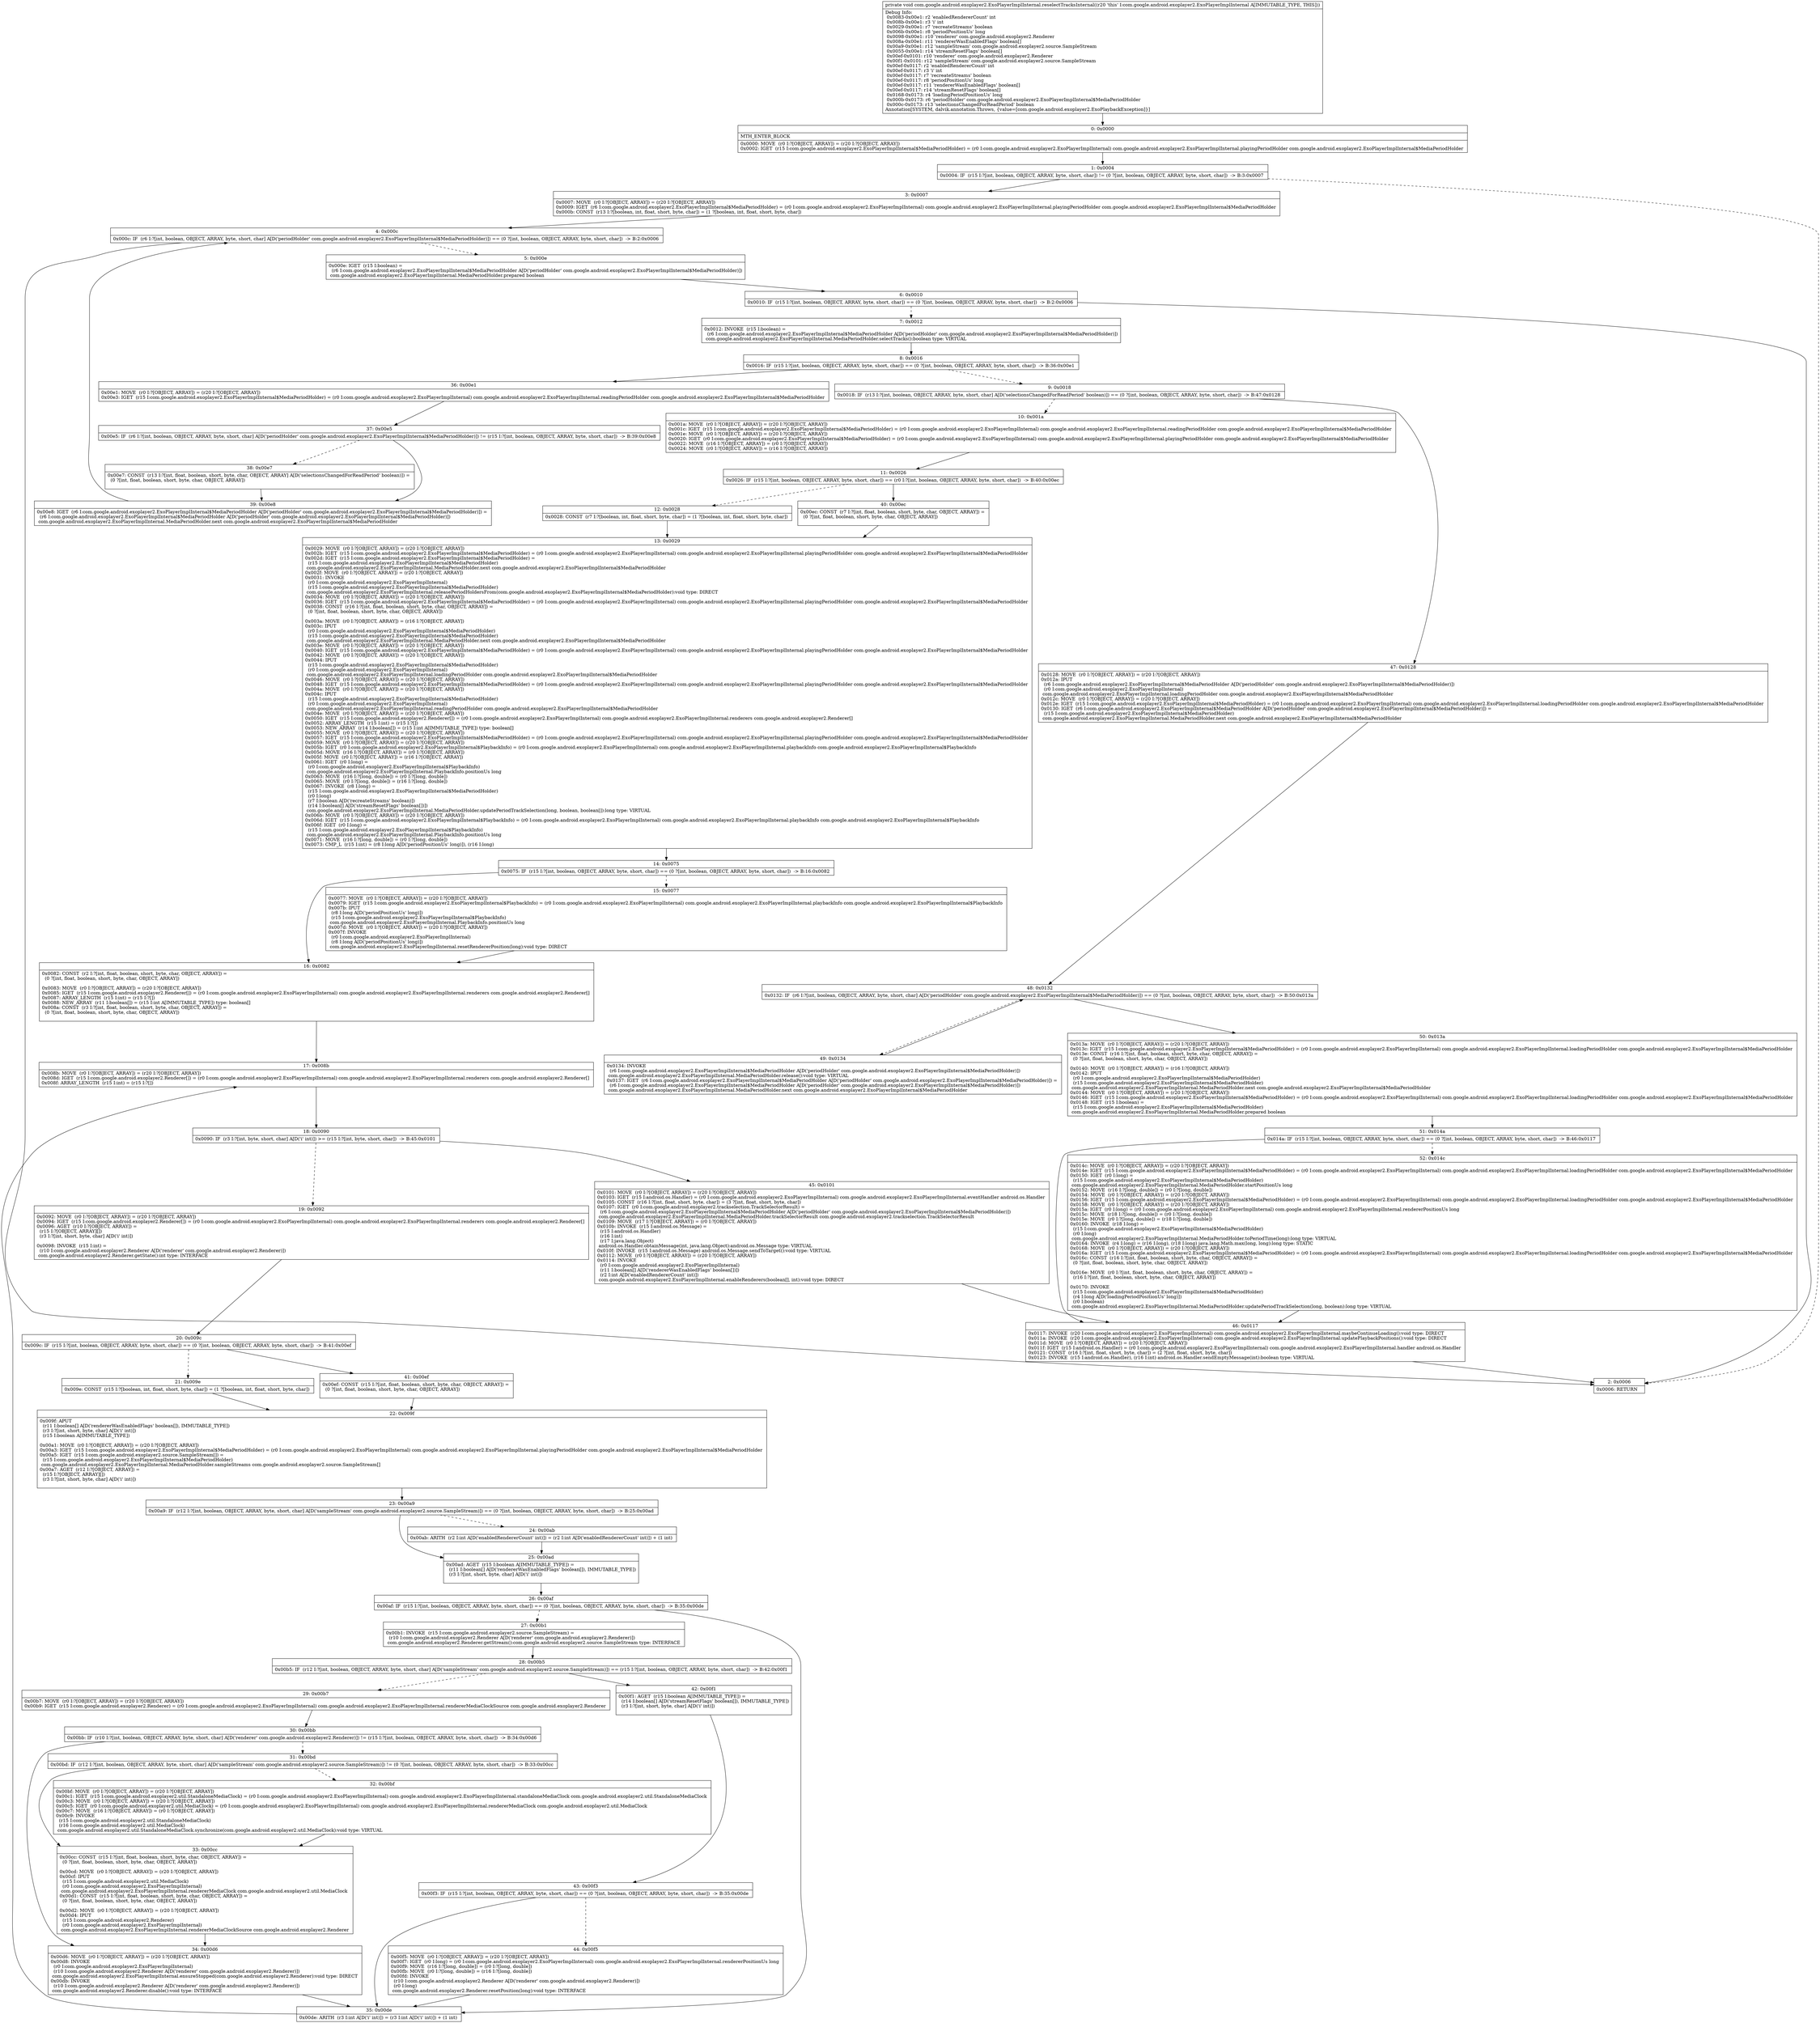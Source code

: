 digraph "CFG forcom.google.android.exoplayer2.ExoPlayerImplInternal.reselectTracksInternal()V" {
Node_0 [shape=record,label="{0\:\ 0x0000|MTH_ENTER_BLOCK\l|0x0000: MOVE  (r0 I:?[OBJECT, ARRAY]) = (r20 I:?[OBJECT, ARRAY]) \l0x0002: IGET  (r15 I:com.google.android.exoplayer2.ExoPlayerImplInternal$MediaPeriodHolder) = (r0 I:com.google.android.exoplayer2.ExoPlayerImplInternal) com.google.android.exoplayer2.ExoPlayerImplInternal.playingPeriodHolder com.google.android.exoplayer2.ExoPlayerImplInternal$MediaPeriodHolder \l}"];
Node_1 [shape=record,label="{1\:\ 0x0004|0x0004: IF  (r15 I:?[int, boolean, OBJECT, ARRAY, byte, short, char]) != (0 ?[int, boolean, OBJECT, ARRAY, byte, short, char])  \-\> B:3:0x0007 \l}"];
Node_2 [shape=record,label="{2\:\ 0x0006|0x0006: RETURN   \l}"];
Node_3 [shape=record,label="{3\:\ 0x0007|0x0007: MOVE  (r0 I:?[OBJECT, ARRAY]) = (r20 I:?[OBJECT, ARRAY]) \l0x0009: IGET  (r6 I:com.google.android.exoplayer2.ExoPlayerImplInternal$MediaPeriodHolder) = (r0 I:com.google.android.exoplayer2.ExoPlayerImplInternal) com.google.android.exoplayer2.ExoPlayerImplInternal.playingPeriodHolder com.google.android.exoplayer2.ExoPlayerImplInternal$MediaPeriodHolder \l0x000b: CONST  (r13 I:?[boolean, int, float, short, byte, char]) = (1 ?[boolean, int, float, short, byte, char]) \l}"];
Node_4 [shape=record,label="{4\:\ 0x000c|0x000c: IF  (r6 I:?[int, boolean, OBJECT, ARRAY, byte, short, char] A[D('periodHolder' com.google.android.exoplayer2.ExoPlayerImplInternal$MediaPeriodHolder)]) == (0 ?[int, boolean, OBJECT, ARRAY, byte, short, char])  \-\> B:2:0x0006 \l}"];
Node_5 [shape=record,label="{5\:\ 0x000e|0x000e: IGET  (r15 I:boolean) = \l  (r6 I:com.google.android.exoplayer2.ExoPlayerImplInternal$MediaPeriodHolder A[D('periodHolder' com.google.android.exoplayer2.ExoPlayerImplInternal$MediaPeriodHolder)])\l com.google.android.exoplayer2.ExoPlayerImplInternal.MediaPeriodHolder.prepared boolean \l}"];
Node_6 [shape=record,label="{6\:\ 0x0010|0x0010: IF  (r15 I:?[int, boolean, OBJECT, ARRAY, byte, short, char]) == (0 ?[int, boolean, OBJECT, ARRAY, byte, short, char])  \-\> B:2:0x0006 \l}"];
Node_7 [shape=record,label="{7\:\ 0x0012|0x0012: INVOKE  (r15 I:boolean) = \l  (r6 I:com.google.android.exoplayer2.ExoPlayerImplInternal$MediaPeriodHolder A[D('periodHolder' com.google.android.exoplayer2.ExoPlayerImplInternal$MediaPeriodHolder)])\l com.google.android.exoplayer2.ExoPlayerImplInternal.MediaPeriodHolder.selectTracks():boolean type: VIRTUAL \l}"];
Node_8 [shape=record,label="{8\:\ 0x0016|0x0016: IF  (r15 I:?[int, boolean, OBJECT, ARRAY, byte, short, char]) == (0 ?[int, boolean, OBJECT, ARRAY, byte, short, char])  \-\> B:36:0x00e1 \l}"];
Node_9 [shape=record,label="{9\:\ 0x0018|0x0018: IF  (r13 I:?[int, boolean, OBJECT, ARRAY, byte, short, char] A[D('selectionsChangedForReadPeriod' boolean)]) == (0 ?[int, boolean, OBJECT, ARRAY, byte, short, char])  \-\> B:47:0x0128 \l}"];
Node_10 [shape=record,label="{10\:\ 0x001a|0x001a: MOVE  (r0 I:?[OBJECT, ARRAY]) = (r20 I:?[OBJECT, ARRAY]) \l0x001c: IGET  (r15 I:com.google.android.exoplayer2.ExoPlayerImplInternal$MediaPeriodHolder) = (r0 I:com.google.android.exoplayer2.ExoPlayerImplInternal) com.google.android.exoplayer2.ExoPlayerImplInternal.readingPeriodHolder com.google.android.exoplayer2.ExoPlayerImplInternal$MediaPeriodHolder \l0x001e: MOVE  (r0 I:?[OBJECT, ARRAY]) = (r20 I:?[OBJECT, ARRAY]) \l0x0020: IGET  (r0 I:com.google.android.exoplayer2.ExoPlayerImplInternal$MediaPeriodHolder) = (r0 I:com.google.android.exoplayer2.ExoPlayerImplInternal) com.google.android.exoplayer2.ExoPlayerImplInternal.playingPeriodHolder com.google.android.exoplayer2.ExoPlayerImplInternal$MediaPeriodHolder \l0x0022: MOVE  (r16 I:?[OBJECT, ARRAY]) = (r0 I:?[OBJECT, ARRAY]) \l0x0024: MOVE  (r0 I:?[OBJECT, ARRAY]) = (r16 I:?[OBJECT, ARRAY]) \l}"];
Node_11 [shape=record,label="{11\:\ 0x0026|0x0026: IF  (r15 I:?[int, boolean, OBJECT, ARRAY, byte, short, char]) == (r0 I:?[int, boolean, OBJECT, ARRAY, byte, short, char])  \-\> B:40:0x00ec \l}"];
Node_12 [shape=record,label="{12\:\ 0x0028|0x0028: CONST  (r7 I:?[boolean, int, float, short, byte, char]) = (1 ?[boolean, int, float, short, byte, char]) \l}"];
Node_13 [shape=record,label="{13\:\ 0x0029|0x0029: MOVE  (r0 I:?[OBJECT, ARRAY]) = (r20 I:?[OBJECT, ARRAY]) \l0x002b: IGET  (r15 I:com.google.android.exoplayer2.ExoPlayerImplInternal$MediaPeriodHolder) = (r0 I:com.google.android.exoplayer2.ExoPlayerImplInternal) com.google.android.exoplayer2.ExoPlayerImplInternal.playingPeriodHolder com.google.android.exoplayer2.ExoPlayerImplInternal$MediaPeriodHolder \l0x002d: IGET  (r15 I:com.google.android.exoplayer2.ExoPlayerImplInternal$MediaPeriodHolder) = \l  (r15 I:com.google.android.exoplayer2.ExoPlayerImplInternal$MediaPeriodHolder)\l com.google.android.exoplayer2.ExoPlayerImplInternal.MediaPeriodHolder.next com.google.android.exoplayer2.ExoPlayerImplInternal$MediaPeriodHolder \l0x002f: MOVE  (r0 I:?[OBJECT, ARRAY]) = (r20 I:?[OBJECT, ARRAY]) \l0x0031: INVOKE  \l  (r0 I:com.google.android.exoplayer2.ExoPlayerImplInternal)\l  (r15 I:com.google.android.exoplayer2.ExoPlayerImplInternal$MediaPeriodHolder)\l com.google.android.exoplayer2.ExoPlayerImplInternal.releasePeriodHoldersFrom(com.google.android.exoplayer2.ExoPlayerImplInternal$MediaPeriodHolder):void type: DIRECT \l0x0034: MOVE  (r0 I:?[OBJECT, ARRAY]) = (r20 I:?[OBJECT, ARRAY]) \l0x0036: IGET  (r15 I:com.google.android.exoplayer2.ExoPlayerImplInternal$MediaPeriodHolder) = (r0 I:com.google.android.exoplayer2.ExoPlayerImplInternal) com.google.android.exoplayer2.ExoPlayerImplInternal.playingPeriodHolder com.google.android.exoplayer2.ExoPlayerImplInternal$MediaPeriodHolder \l0x0038: CONST  (r16 I:?[int, float, boolean, short, byte, char, OBJECT, ARRAY]) = \l  (0 ?[int, float, boolean, short, byte, char, OBJECT, ARRAY])\l \l0x003a: MOVE  (r0 I:?[OBJECT, ARRAY]) = (r16 I:?[OBJECT, ARRAY]) \l0x003c: IPUT  \l  (r0 I:com.google.android.exoplayer2.ExoPlayerImplInternal$MediaPeriodHolder)\l  (r15 I:com.google.android.exoplayer2.ExoPlayerImplInternal$MediaPeriodHolder)\l com.google.android.exoplayer2.ExoPlayerImplInternal.MediaPeriodHolder.next com.google.android.exoplayer2.ExoPlayerImplInternal$MediaPeriodHolder \l0x003e: MOVE  (r0 I:?[OBJECT, ARRAY]) = (r20 I:?[OBJECT, ARRAY]) \l0x0040: IGET  (r15 I:com.google.android.exoplayer2.ExoPlayerImplInternal$MediaPeriodHolder) = (r0 I:com.google.android.exoplayer2.ExoPlayerImplInternal) com.google.android.exoplayer2.ExoPlayerImplInternal.playingPeriodHolder com.google.android.exoplayer2.ExoPlayerImplInternal$MediaPeriodHolder \l0x0042: MOVE  (r0 I:?[OBJECT, ARRAY]) = (r20 I:?[OBJECT, ARRAY]) \l0x0044: IPUT  \l  (r15 I:com.google.android.exoplayer2.ExoPlayerImplInternal$MediaPeriodHolder)\l  (r0 I:com.google.android.exoplayer2.ExoPlayerImplInternal)\l com.google.android.exoplayer2.ExoPlayerImplInternal.loadingPeriodHolder com.google.android.exoplayer2.ExoPlayerImplInternal$MediaPeriodHolder \l0x0046: MOVE  (r0 I:?[OBJECT, ARRAY]) = (r20 I:?[OBJECT, ARRAY]) \l0x0048: IGET  (r15 I:com.google.android.exoplayer2.ExoPlayerImplInternal$MediaPeriodHolder) = (r0 I:com.google.android.exoplayer2.ExoPlayerImplInternal) com.google.android.exoplayer2.ExoPlayerImplInternal.playingPeriodHolder com.google.android.exoplayer2.ExoPlayerImplInternal$MediaPeriodHolder \l0x004a: MOVE  (r0 I:?[OBJECT, ARRAY]) = (r20 I:?[OBJECT, ARRAY]) \l0x004c: IPUT  \l  (r15 I:com.google.android.exoplayer2.ExoPlayerImplInternal$MediaPeriodHolder)\l  (r0 I:com.google.android.exoplayer2.ExoPlayerImplInternal)\l com.google.android.exoplayer2.ExoPlayerImplInternal.readingPeriodHolder com.google.android.exoplayer2.ExoPlayerImplInternal$MediaPeriodHolder \l0x004e: MOVE  (r0 I:?[OBJECT, ARRAY]) = (r20 I:?[OBJECT, ARRAY]) \l0x0050: IGET  (r15 I:com.google.android.exoplayer2.Renderer[]) = (r0 I:com.google.android.exoplayer2.ExoPlayerImplInternal) com.google.android.exoplayer2.ExoPlayerImplInternal.renderers com.google.android.exoplayer2.Renderer[] \l0x0052: ARRAY_LENGTH  (r15 I:int) = (r15 I:?[]) \l0x0053: NEW_ARRAY  (r14 I:boolean[]) = (r15 I:int A[IMMUTABLE_TYPE]) type: boolean[] \l0x0055: MOVE  (r0 I:?[OBJECT, ARRAY]) = (r20 I:?[OBJECT, ARRAY]) \l0x0057: IGET  (r15 I:com.google.android.exoplayer2.ExoPlayerImplInternal$MediaPeriodHolder) = (r0 I:com.google.android.exoplayer2.ExoPlayerImplInternal) com.google.android.exoplayer2.ExoPlayerImplInternal.playingPeriodHolder com.google.android.exoplayer2.ExoPlayerImplInternal$MediaPeriodHolder \l0x0059: MOVE  (r0 I:?[OBJECT, ARRAY]) = (r20 I:?[OBJECT, ARRAY]) \l0x005b: IGET  (r0 I:com.google.android.exoplayer2.ExoPlayerImplInternal$PlaybackInfo) = (r0 I:com.google.android.exoplayer2.ExoPlayerImplInternal) com.google.android.exoplayer2.ExoPlayerImplInternal.playbackInfo com.google.android.exoplayer2.ExoPlayerImplInternal$PlaybackInfo \l0x005d: MOVE  (r16 I:?[OBJECT, ARRAY]) = (r0 I:?[OBJECT, ARRAY]) \l0x005f: MOVE  (r0 I:?[OBJECT, ARRAY]) = (r16 I:?[OBJECT, ARRAY]) \l0x0061: IGET  (r0 I:long) = \l  (r0 I:com.google.android.exoplayer2.ExoPlayerImplInternal$PlaybackInfo)\l com.google.android.exoplayer2.ExoPlayerImplInternal.PlaybackInfo.positionUs long \l0x0063: MOVE  (r16 I:?[long, double]) = (r0 I:?[long, double]) \l0x0065: MOVE  (r0 I:?[long, double]) = (r16 I:?[long, double]) \l0x0067: INVOKE  (r8 I:long) = \l  (r15 I:com.google.android.exoplayer2.ExoPlayerImplInternal$MediaPeriodHolder)\l  (r0 I:long)\l  (r7 I:boolean A[D('recreateStreams' boolean)])\l  (r14 I:boolean[] A[D('streamResetFlags' boolean[])])\l com.google.android.exoplayer2.ExoPlayerImplInternal.MediaPeriodHolder.updatePeriodTrackSelection(long, boolean, boolean[]):long type: VIRTUAL \l0x006b: MOVE  (r0 I:?[OBJECT, ARRAY]) = (r20 I:?[OBJECT, ARRAY]) \l0x006d: IGET  (r15 I:com.google.android.exoplayer2.ExoPlayerImplInternal$PlaybackInfo) = (r0 I:com.google.android.exoplayer2.ExoPlayerImplInternal) com.google.android.exoplayer2.ExoPlayerImplInternal.playbackInfo com.google.android.exoplayer2.ExoPlayerImplInternal$PlaybackInfo \l0x006f: IGET  (r0 I:long) = \l  (r15 I:com.google.android.exoplayer2.ExoPlayerImplInternal$PlaybackInfo)\l com.google.android.exoplayer2.ExoPlayerImplInternal.PlaybackInfo.positionUs long \l0x0071: MOVE  (r16 I:?[long, double]) = (r0 I:?[long, double]) \l0x0073: CMP_L  (r15 I:int) = (r8 I:long A[D('periodPositionUs' long)]), (r16 I:long) \l}"];
Node_14 [shape=record,label="{14\:\ 0x0075|0x0075: IF  (r15 I:?[int, boolean, OBJECT, ARRAY, byte, short, char]) == (0 ?[int, boolean, OBJECT, ARRAY, byte, short, char])  \-\> B:16:0x0082 \l}"];
Node_15 [shape=record,label="{15\:\ 0x0077|0x0077: MOVE  (r0 I:?[OBJECT, ARRAY]) = (r20 I:?[OBJECT, ARRAY]) \l0x0079: IGET  (r15 I:com.google.android.exoplayer2.ExoPlayerImplInternal$PlaybackInfo) = (r0 I:com.google.android.exoplayer2.ExoPlayerImplInternal) com.google.android.exoplayer2.ExoPlayerImplInternal.playbackInfo com.google.android.exoplayer2.ExoPlayerImplInternal$PlaybackInfo \l0x007b: IPUT  \l  (r8 I:long A[D('periodPositionUs' long)])\l  (r15 I:com.google.android.exoplayer2.ExoPlayerImplInternal$PlaybackInfo)\l com.google.android.exoplayer2.ExoPlayerImplInternal.PlaybackInfo.positionUs long \l0x007d: MOVE  (r0 I:?[OBJECT, ARRAY]) = (r20 I:?[OBJECT, ARRAY]) \l0x007f: INVOKE  \l  (r0 I:com.google.android.exoplayer2.ExoPlayerImplInternal)\l  (r8 I:long A[D('periodPositionUs' long)])\l com.google.android.exoplayer2.ExoPlayerImplInternal.resetRendererPosition(long):void type: DIRECT \l}"];
Node_16 [shape=record,label="{16\:\ 0x0082|0x0082: CONST  (r2 I:?[int, float, boolean, short, byte, char, OBJECT, ARRAY]) = \l  (0 ?[int, float, boolean, short, byte, char, OBJECT, ARRAY])\l \l0x0083: MOVE  (r0 I:?[OBJECT, ARRAY]) = (r20 I:?[OBJECT, ARRAY]) \l0x0085: IGET  (r15 I:com.google.android.exoplayer2.Renderer[]) = (r0 I:com.google.android.exoplayer2.ExoPlayerImplInternal) com.google.android.exoplayer2.ExoPlayerImplInternal.renderers com.google.android.exoplayer2.Renderer[] \l0x0087: ARRAY_LENGTH  (r15 I:int) = (r15 I:?[]) \l0x0088: NEW_ARRAY  (r11 I:boolean[]) = (r15 I:int A[IMMUTABLE_TYPE]) type: boolean[] \l0x008a: CONST  (r3 I:?[int, float, boolean, short, byte, char, OBJECT, ARRAY]) = \l  (0 ?[int, float, boolean, short, byte, char, OBJECT, ARRAY])\l \l}"];
Node_17 [shape=record,label="{17\:\ 0x008b|0x008b: MOVE  (r0 I:?[OBJECT, ARRAY]) = (r20 I:?[OBJECT, ARRAY]) \l0x008d: IGET  (r15 I:com.google.android.exoplayer2.Renderer[]) = (r0 I:com.google.android.exoplayer2.ExoPlayerImplInternal) com.google.android.exoplayer2.ExoPlayerImplInternal.renderers com.google.android.exoplayer2.Renderer[] \l0x008f: ARRAY_LENGTH  (r15 I:int) = (r15 I:?[]) \l}"];
Node_18 [shape=record,label="{18\:\ 0x0090|0x0090: IF  (r3 I:?[int, byte, short, char] A[D('i' int)]) \>= (r15 I:?[int, byte, short, char])  \-\> B:45:0x0101 \l}"];
Node_19 [shape=record,label="{19\:\ 0x0092|0x0092: MOVE  (r0 I:?[OBJECT, ARRAY]) = (r20 I:?[OBJECT, ARRAY]) \l0x0094: IGET  (r15 I:com.google.android.exoplayer2.Renderer[]) = (r0 I:com.google.android.exoplayer2.ExoPlayerImplInternal) com.google.android.exoplayer2.ExoPlayerImplInternal.renderers com.google.android.exoplayer2.Renderer[] \l0x0096: AGET  (r10 I:?[OBJECT, ARRAY]) = \l  (r15 I:?[OBJECT, ARRAY][])\l  (r3 I:?[int, short, byte, char] A[D('i' int)])\l \l0x0098: INVOKE  (r15 I:int) = \l  (r10 I:com.google.android.exoplayer2.Renderer A[D('renderer' com.google.android.exoplayer2.Renderer)])\l com.google.android.exoplayer2.Renderer.getState():int type: INTERFACE \l}"];
Node_20 [shape=record,label="{20\:\ 0x009c|0x009c: IF  (r15 I:?[int, boolean, OBJECT, ARRAY, byte, short, char]) == (0 ?[int, boolean, OBJECT, ARRAY, byte, short, char])  \-\> B:41:0x00ef \l}"];
Node_21 [shape=record,label="{21\:\ 0x009e|0x009e: CONST  (r15 I:?[boolean, int, float, short, byte, char]) = (1 ?[boolean, int, float, short, byte, char]) \l}"];
Node_22 [shape=record,label="{22\:\ 0x009f|0x009f: APUT  \l  (r11 I:boolean[] A[D('rendererWasEnabledFlags' boolean[]), IMMUTABLE_TYPE])\l  (r3 I:?[int, short, byte, char] A[D('i' int)])\l  (r15 I:boolean A[IMMUTABLE_TYPE])\l \l0x00a1: MOVE  (r0 I:?[OBJECT, ARRAY]) = (r20 I:?[OBJECT, ARRAY]) \l0x00a3: IGET  (r15 I:com.google.android.exoplayer2.ExoPlayerImplInternal$MediaPeriodHolder) = (r0 I:com.google.android.exoplayer2.ExoPlayerImplInternal) com.google.android.exoplayer2.ExoPlayerImplInternal.playingPeriodHolder com.google.android.exoplayer2.ExoPlayerImplInternal$MediaPeriodHolder \l0x00a5: IGET  (r15 I:com.google.android.exoplayer2.source.SampleStream[]) = \l  (r15 I:com.google.android.exoplayer2.ExoPlayerImplInternal$MediaPeriodHolder)\l com.google.android.exoplayer2.ExoPlayerImplInternal.MediaPeriodHolder.sampleStreams com.google.android.exoplayer2.source.SampleStream[] \l0x00a7: AGET  (r12 I:?[OBJECT, ARRAY]) = \l  (r15 I:?[OBJECT, ARRAY][])\l  (r3 I:?[int, short, byte, char] A[D('i' int)])\l \l}"];
Node_23 [shape=record,label="{23\:\ 0x00a9|0x00a9: IF  (r12 I:?[int, boolean, OBJECT, ARRAY, byte, short, char] A[D('sampleStream' com.google.android.exoplayer2.source.SampleStream)]) == (0 ?[int, boolean, OBJECT, ARRAY, byte, short, char])  \-\> B:25:0x00ad \l}"];
Node_24 [shape=record,label="{24\:\ 0x00ab|0x00ab: ARITH  (r2 I:int A[D('enabledRendererCount' int)]) = (r2 I:int A[D('enabledRendererCount' int)]) + (1 int) \l}"];
Node_25 [shape=record,label="{25\:\ 0x00ad|0x00ad: AGET  (r15 I:boolean A[IMMUTABLE_TYPE]) = \l  (r11 I:boolean[] A[D('rendererWasEnabledFlags' boolean[]), IMMUTABLE_TYPE])\l  (r3 I:?[int, short, byte, char] A[D('i' int)])\l \l}"];
Node_26 [shape=record,label="{26\:\ 0x00af|0x00af: IF  (r15 I:?[int, boolean, OBJECT, ARRAY, byte, short, char]) == (0 ?[int, boolean, OBJECT, ARRAY, byte, short, char])  \-\> B:35:0x00de \l}"];
Node_27 [shape=record,label="{27\:\ 0x00b1|0x00b1: INVOKE  (r15 I:com.google.android.exoplayer2.source.SampleStream) = \l  (r10 I:com.google.android.exoplayer2.Renderer A[D('renderer' com.google.android.exoplayer2.Renderer)])\l com.google.android.exoplayer2.Renderer.getStream():com.google.android.exoplayer2.source.SampleStream type: INTERFACE \l}"];
Node_28 [shape=record,label="{28\:\ 0x00b5|0x00b5: IF  (r12 I:?[int, boolean, OBJECT, ARRAY, byte, short, char] A[D('sampleStream' com.google.android.exoplayer2.source.SampleStream)]) == (r15 I:?[int, boolean, OBJECT, ARRAY, byte, short, char])  \-\> B:42:0x00f1 \l}"];
Node_29 [shape=record,label="{29\:\ 0x00b7|0x00b7: MOVE  (r0 I:?[OBJECT, ARRAY]) = (r20 I:?[OBJECT, ARRAY]) \l0x00b9: IGET  (r15 I:com.google.android.exoplayer2.Renderer) = (r0 I:com.google.android.exoplayer2.ExoPlayerImplInternal) com.google.android.exoplayer2.ExoPlayerImplInternal.rendererMediaClockSource com.google.android.exoplayer2.Renderer \l}"];
Node_30 [shape=record,label="{30\:\ 0x00bb|0x00bb: IF  (r10 I:?[int, boolean, OBJECT, ARRAY, byte, short, char] A[D('renderer' com.google.android.exoplayer2.Renderer)]) != (r15 I:?[int, boolean, OBJECT, ARRAY, byte, short, char])  \-\> B:34:0x00d6 \l}"];
Node_31 [shape=record,label="{31\:\ 0x00bd|0x00bd: IF  (r12 I:?[int, boolean, OBJECT, ARRAY, byte, short, char] A[D('sampleStream' com.google.android.exoplayer2.source.SampleStream)]) != (0 ?[int, boolean, OBJECT, ARRAY, byte, short, char])  \-\> B:33:0x00cc \l}"];
Node_32 [shape=record,label="{32\:\ 0x00bf|0x00bf: MOVE  (r0 I:?[OBJECT, ARRAY]) = (r20 I:?[OBJECT, ARRAY]) \l0x00c1: IGET  (r15 I:com.google.android.exoplayer2.util.StandaloneMediaClock) = (r0 I:com.google.android.exoplayer2.ExoPlayerImplInternal) com.google.android.exoplayer2.ExoPlayerImplInternal.standaloneMediaClock com.google.android.exoplayer2.util.StandaloneMediaClock \l0x00c3: MOVE  (r0 I:?[OBJECT, ARRAY]) = (r20 I:?[OBJECT, ARRAY]) \l0x00c5: IGET  (r0 I:com.google.android.exoplayer2.util.MediaClock) = (r0 I:com.google.android.exoplayer2.ExoPlayerImplInternal) com.google.android.exoplayer2.ExoPlayerImplInternal.rendererMediaClock com.google.android.exoplayer2.util.MediaClock \l0x00c7: MOVE  (r16 I:?[OBJECT, ARRAY]) = (r0 I:?[OBJECT, ARRAY]) \l0x00c9: INVOKE  \l  (r15 I:com.google.android.exoplayer2.util.StandaloneMediaClock)\l  (r16 I:com.google.android.exoplayer2.util.MediaClock)\l com.google.android.exoplayer2.util.StandaloneMediaClock.synchronize(com.google.android.exoplayer2.util.MediaClock):void type: VIRTUAL \l}"];
Node_33 [shape=record,label="{33\:\ 0x00cc|0x00cc: CONST  (r15 I:?[int, float, boolean, short, byte, char, OBJECT, ARRAY]) = \l  (0 ?[int, float, boolean, short, byte, char, OBJECT, ARRAY])\l \l0x00cd: MOVE  (r0 I:?[OBJECT, ARRAY]) = (r20 I:?[OBJECT, ARRAY]) \l0x00cf: IPUT  \l  (r15 I:com.google.android.exoplayer2.util.MediaClock)\l  (r0 I:com.google.android.exoplayer2.ExoPlayerImplInternal)\l com.google.android.exoplayer2.ExoPlayerImplInternal.rendererMediaClock com.google.android.exoplayer2.util.MediaClock \l0x00d1: CONST  (r15 I:?[int, float, boolean, short, byte, char, OBJECT, ARRAY]) = \l  (0 ?[int, float, boolean, short, byte, char, OBJECT, ARRAY])\l \l0x00d2: MOVE  (r0 I:?[OBJECT, ARRAY]) = (r20 I:?[OBJECT, ARRAY]) \l0x00d4: IPUT  \l  (r15 I:com.google.android.exoplayer2.Renderer)\l  (r0 I:com.google.android.exoplayer2.ExoPlayerImplInternal)\l com.google.android.exoplayer2.ExoPlayerImplInternal.rendererMediaClockSource com.google.android.exoplayer2.Renderer \l}"];
Node_34 [shape=record,label="{34\:\ 0x00d6|0x00d6: MOVE  (r0 I:?[OBJECT, ARRAY]) = (r20 I:?[OBJECT, ARRAY]) \l0x00d8: INVOKE  \l  (r0 I:com.google.android.exoplayer2.ExoPlayerImplInternal)\l  (r10 I:com.google.android.exoplayer2.Renderer A[D('renderer' com.google.android.exoplayer2.Renderer)])\l com.google.android.exoplayer2.ExoPlayerImplInternal.ensureStopped(com.google.android.exoplayer2.Renderer):void type: DIRECT \l0x00db: INVOKE  \l  (r10 I:com.google.android.exoplayer2.Renderer A[D('renderer' com.google.android.exoplayer2.Renderer)])\l com.google.android.exoplayer2.Renderer.disable():void type: INTERFACE \l}"];
Node_35 [shape=record,label="{35\:\ 0x00de|0x00de: ARITH  (r3 I:int A[D('i' int)]) = (r3 I:int A[D('i' int)]) + (1 int) \l}"];
Node_36 [shape=record,label="{36\:\ 0x00e1|0x00e1: MOVE  (r0 I:?[OBJECT, ARRAY]) = (r20 I:?[OBJECT, ARRAY]) \l0x00e3: IGET  (r15 I:com.google.android.exoplayer2.ExoPlayerImplInternal$MediaPeriodHolder) = (r0 I:com.google.android.exoplayer2.ExoPlayerImplInternal) com.google.android.exoplayer2.ExoPlayerImplInternal.readingPeriodHolder com.google.android.exoplayer2.ExoPlayerImplInternal$MediaPeriodHolder \l}"];
Node_37 [shape=record,label="{37\:\ 0x00e5|0x00e5: IF  (r6 I:?[int, boolean, OBJECT, ARRAY, byte, short, char] A[D('periodHolder' com.google.android.exoplayer2.ExoPlayerImplInternal$MediaPeriodHolder)]) != (r15 I:?[int, boolean, OBJECT, ARRAY, byte, short, char])  \-\> B:39:0x00e8 \l}"];
Node_38 [shape=record,label="{38\:\ 0x00e7|0x00e7: CONST  (r13 I:?[int, float, boolean, short, byte, char, OBJECT, ARRAY] A[D('selectionsChangedForReadPeriod' boolean)]) = \l  (0 ?[int, float, boolean, short, byte, char, OBJECT, ARRAY])\l \l}"];
Node_39 [shape=record,label="{39\:\ 0x00e8|0x00e8: IGET  (r6 I:com.google.android.exoplayer2.ExoPlayerImplInternal$MediaPeriodHolder A[D('periodHolder' com.google.android.exoplayer2.ExoPlayerImplInternal$MediaPeriodHolder)]) = \l  (r6 I:com.google.android.exoplayer2.ExoPlayerImplInternal$MediaPeriodHolder A[D('periodHolder' com.google.android.exoplayer2.ExoPlayerImplInternal$MediaPeriodHolder)])\l com.google.android.exoplayer2.ExoPlayerImplInternal.MediaPeriodHolder.next com.google.android.exoplayer2.ExoPlayerImplInternal$MediaPeriodHolder \l}"];
Node_40 [shape=record,label="{40\:\ 0x00ec|0x00ec: CONST  (r7 I:?[int, float, boolean, short, byte, char, OBJECT, ARRAY]) = \l  (0 ?[int, float, boolean, short, byte, char, OBJECT, ARRAY])\l \l}"];
Node_41 [shape=record,label="{41\:\ 0x00ef|0x00ef: CONST  (r15 I:?[int, float, boolean, short, byte, char, OBJECT, ARRAY]) = \l  (0 ?[int, float, boolean, short, byte, char, OBJECT, ARRAY])\l \l}"];
Node_42 [shape=record,label="{42\:\ 0x00f1|0x00f1: AGET  (r15 I:boolean A[IMMUTABLE_TYPE]) = \l  (r14 I:boolean[] A[D('streamResetFlags' boolean[]), IMMUTABLE_TYPE])\l  (r3 I:?[int, short, byte, char] A[D('i' int)])\l \l}"];
Node_43 [shape=record,label="{43\:\ 0x00f3|0x00f3: IF  (r15 I:?[int, boolean, OBJECT, ARRAY, byte, short, char]) == (0 ?[int, boolean, OBJECT, ARRAY, byte, short, char])  \-\> B:35:0x00de \l}"];
Node_44 [shape=record,label="{44\:\ 0x00f5|0x00f5: MOVE  (r0 I:?[OBJECT, ARRAY]) = (r20 I:?[OBJECT, ARRAY]) \l0x00f7: IGET  (r0 I:long) = (r0 I:com.google.android.exoplayer2.ExoPlayerImplInternal) com.google.android.exoplayer2.ExoPlayerImplInternal.rendererPositionUs long \l0x00f9: MOVE  (r16 I:?[long, double]) = (r0 I:?[long, double]) \l0x00fb: MOVE  (r0 I:?[long, double]) = (r16 I:?[long, double]) \l0x00fd: INVOKE  \l  (r10 I:com.google.android.exoplayer2.Renderer A[D('renderer' com.google.android.exoplayer2.Renderer)])\l  (r0 I:long)\l com.google.android.exoplayer2.Renderer.resetPosition(long):void type: INTERFACE \l}"];
Node_45 [shape=record,label="{45\:\ 0x0101|0x0101: MOVE  (r0 I:?[OBJECT, ARRAY]) = (r20 I:?[OBJECT, ARRAY]) \l0x0103: IGET  (r15 I:android.os.Handler) = (r0 I:com.google.android.exoplayer2.ExoPlayerImplInternal) com.google.android.exoplayer2.ExoPlayerImplInternal.eventHandler android.os.Handler \l0x0105: CONST  (r16 I:?[int, float, short, byte, char]) = (3 ?[int, float, short, byte, char]) \l0x0107: IGET  (r0 I:com.google.android.exoplayer2.trackselection.TrackSelectorResult) = \l  (r6 I:com.google.android.exoplayer2.ExoPlayerImplInternal$MediaPeriodHolder A[D('periodHolder' com.google.android.exoplayer2.ExoPlayerImplInternal$MediaPeriodHolder)])\l com.google.android.exoplayer2.ExoPlayerImplInternal.MediaPeriodHolder.trackSelectorResult com.google.android.exoplayer2.trackselection.TrackSelectorResult \l0x0109: MOVE  (r17 I:?[OBJECT, ARRAY]) = (r0 I:?[OBJECT, ARRAY]) \l0x010b: INVOKE  (r15 I:android.os.Message) = \l  (r15 I:android.os.Handler)\l  (r16 I:int)\l  (r17 I:java.lang.Object)\l android.os.Handler.obtainMessage(int, java.lang.Object):android.os.Message type: VIRTUAL \l0x010f: INVOKE  (r15 I:android.os.Message) android.os.Message.sendToTarget():void type: VIRTUAL \l0x0112: MOVE  (r0 I:?[OBJECT, ARRAY]) = (r20 I:?[OBJECT, ARRAY]) \l0x0114: INVOKE  \l  (r0 I:com.google.android.exoplayer2.ExoPlayerImplInternal)\l  (r11 I:boolean[] A[D('rendererWasEnabledFlags' boolean[])])\l  (r2 I:int A[D('enabledRendererCount' int)])\l com.google.android.exoplayer2.ExoPlayerImplInternal.enableRenderers(boolean[], int):void type: DIRECT \l}"];
Node_46 [shape=record,label="{46\:\ 0x0117|0x0117: INVOKE  (r20 I:com.google.android.exoplayer2.ExoPlayerImplInternal) com.google.android.exoplayer2.ExoPlayerImplInternal.maybeContinueLoading():void type: DIRECT \l0x011a: INVOKE  (r20 I:com.google.android.exoplayer2.ExoPlayerImplInternal) com.google.android.exoplayer2.ExoPlayerImplInternal.updatePlaybackPositions():void type: DIRECT \l0x011d: MOVE  (r0 I:?[OBJECT, ARRAY]) = (r20 I:?[OBJECT, ARRAY]) \l0x011f: IGET  (r15 I:android.os.Handler) = (r0 I:com.google.android.exoplayer2.ExoPlayerImplInternal) com.google.android.exoplayer2.ExoPlayerImplInternal.handler android.os.Handler \l0x0121: CONST  (r16 I:?[int, float, short, byte, char]) = (2 ?[int, float, short, byte, char]) \l0x0123: INVOKE  (r15 I:android.os.Handler), (r16 I:int) android.os.Handler.sendEmptyMessage(int):boolean type: VIRTUAL \l}"];
Node_47 [shape=record,label="{47\:\ 0x0128|0x0128: MOVE  (r0 I:?[OBJECT, ARRAY]) = (r20 I:?[OBJECT, ARRAY]) \l0x012a: IPUT  \l  (r6 I:com.google.android.exoplayer2.ExoPlayerImplInternal$MediaPeriodHolder A[D('periodHolder' com.google.android.exoplayer2.ExoPlayerImplInternal$MediaPeriodHolder)])\l  (r0 I:com.google.android.exoplayer2.ExoPlayerImplInternal)\l com.google.android.exoplayer2.ExoPlayerImplInternal.loadingPeriodHolder com.google.android.exoplayer2.ExoPlayerImplInternal$MediaPeriodHolder \l0x012c: MOVE  (r0 I:?[OBJECT, ARRAY]) = (r20 I:?[OBJECT, ARRAY]) \l0x012e: IGET  (r15 I:com.google.android.exoplayer2.ExoPlayerImplInternal$MediaPeriodHolder) = (r0 I:com.google.android.exoplayer2.ExoPlayerImplInternal) com.google.android.exoplayer2.ExoPlayerImplInternal.loadingPeriodHolder com.google.android.exoplayer2.ExoPlayerImplInternal$MediaPeriodHolder \l0x0130: IGET  (r6 I:com.google.android.exoplayer2.ExoPlayerImplInternal$MediaPeriodHolder A[D('periodHolder' com.google.android.exoplayer2.ExoPlayerImplInternal$MediaPeriodHolder)]) = \l  (r15 I:com.google.android.exoplayer2.ExoPlayerImplInternal$MediaPeriodHolder)\l com.google.android.exoplayer2.ExoPlayerImplInternal.MediaPeriodHolder.next com.google.android.exoplayer2.ExoPlayerImplInternal$MediaPeriodHolder \l}"];
Node_48 [shape=record,label="{48\:\ 0x0132|0x0132: IF  (r6 I:?[int, boolean, OBJECT, ARRAY, byte, short, char] A[D('periodHolder' com.google.android.exoplayer2.ExoPlayerImplInternal$MediaPeriodHolder)]) == (0 ?[int, boolean, OBJECT, ARRAY, byte, short, char])  \-\> B:50:0x013a \l}"];
Node_49 [shape=record,label="{49\:\ 0x0134|0x0134: INVOKE  \l  (r6 I:com.google.android.exoplayer2.ExoPlayerImplInternal$MediaPeriodHolder A[D('periodHolder' com.google.android.exoplayer2.ExoPlayerImplInternal$MediaPeriodHolder)])\l com.google.android.exoplayer2.ExoPlayerImplInternal.MediaPeriodHolder.release():void type: VIRTUAL \l0x0137: IGET  (r6 I:com.google.android.exoplayer2.ExoPlayerImplInternal$MediaPeriodHolder A[D('periodHolder' com.google.android.exoplayer2.ExoPlayerImplInternal$MediaPeriodHolder)]) = \l  (r6 I:com.google.android.exoplayer2.ExoPlayerImplInternal$MediaPeriodHolder A[D('periodHolder' com.google.android.exoplayer2.ExoPlayerImplInternal$MediaPeriodHolder)])\l com.google.android.exoplayer2.ExoPlayerImplInternal.MediaPeriodHolder.next com.google.android.exoplayer2.ExoPlayerImplInternal$MediaPeriodHolder \l}"];
Node_50 [shape=record,label="{50\:\ 0x013a|0x013a: MOVE  (r0 I:?[OBJECT, ARRAY]) = (r20 I:?[OBJECT, ARRAY]) \l0x013c: IGET  (r15 I:com.google.android.exoplayer2.ExoPlayerImplInternal$MediaPeriodHolder) = (r0 I:com.google.android.exoplayer2.ExoPlayerImplInternal) com.google.android.exoplayer2.ExoPlayerImplInternal.loadingPeriodHolder com.google.android.exoplayer2.ExoPlayerImplInternal$MediaPeriodHolder \l0x013e: CONST  (r16 I:?[int, float, boolean, short, byte, char, OBJECT, ARRAY]) = \l  (0 ?[int, float, boolean, short, byte, char, OBJECT, ARRAY])\l \l0x0140: MOVE  (r0 I:?[OBJECT, ARRAY]) = (r16 I:?[OBJECT, ARRAY]) \l0x0142: IPUT  \l  (r0 I:com.google.android.exoplayer2.ExoPlayerImplInternal$MediaPeriodHolder)\l  (r15 I:com.google.android.exoplayer2.ExoPlayerImplInternal$MediaPeriodHolder)\l com.google.android.exoplayer2.ExoPlayerImplInternal.MediaPeriodHolder.next com.google.android.exoplayer2.ExoPlayerImplInternal$MediaPeriodHolder \l0x0144: MOVE  (r0 I:?[OBJECT, ARRAY]) = (r20 I:?[OBJECT, ARRAY]) \l0x0146: IGET  (r15 I:com.google.android.exoplayer2.ExoPlayerImplInternal$MediaPeriodHolder) = (r0 I:com.google.android.exoplayer2.ExoPlayerImplInternal) com.google.android.exoplayer2.ExoPlayerImplInternal.loadingPeriodHolder com.google.android.exoplayer2.ExoPlayerImplInternal$MediaPeriodHolder \l0x0148: IGET  (r15 I:boolean) = \l  (r15 I:com.google.android.exoplayer2.ExoPlayerImplInternal$MediaPeriodHolder)\l com.google.android.exoplayer2.ExoPlayerImplInternal.MediaPeriodHolder.prepared boolean \l}"];
Node_51 [shape=record,label="{51\:\ 0x014a|0x014a: IF  (r15 I:?[int, boolean, OBJECT, ARRAY, byte, short, char]) == (0 ?[int, boolean, OBJECT, ARRAY, byte, short, char])  \-\> B:46:0x0117 \l}"];
Node_52 [shape=record,label="{52\:\ 0x014c|0x014c: MOVE  (r0 I:?[OBJECT, ARRAY]) = (r20 I:?[OBJECT, ARRAY]) \l0x014e: IGET  (r15 I:com.google.android.exoplayer2.ExoPlayerImplInternal$MediaPeriodHolder) = (r0 I:com.google.android.exoplayer2.ExoPlayerImplInternal) com.google.android.exoplayer2.ExoPlayerImplInternal.loadingPeriodHolder com.google.android.exoplayer2.ExoPlayerImplInternal$MediaPeriodHolder \l0x0150: IGET  (r0 I:long) = \l  (r15 I:com.google.android.exoplayer2.ExoPlayerImplInternal$MediaPeriodHolder)\l com.google.android.exoplayer2.ExoPlayerImplInternal.MediaPeriodHolder.startPositionUs long \l0x0152: MOVE  (r16 I:?[long, double]) = (r0 I:?[long, double]) \l0x0154: MOVE  (r0 I:?[OBJECT, ARRAY]) = (r20 I:?[OBJECT, ARRAY]) \l0x0156: IGET  (r15 I:com.google.android.exoplayer2.ExoPlayerImplInternal$MediaPeriodHolder) = (r0 I:com.google.android.exoplayer2.ExoPlayerImplInternal) com.google.android.exoplayer2.ExoPlayerImplInternal.loadingPeriodHolder com.google.android.exoplayer2.ExoPlayerImplInternal$MediaPeriodHolder \l0x0158: MOVE  (r0 I:?[OBJECT, ARRAY]) = (r20 I:?[OBJECT, ARRAY]) \l0x015a: IGET  (r0 I:long) = (r0 I:com.google.android.exoplayer2.ExoPlayerImplInternal) com.google.android.exoplayer2.ExoPlayerImplInternal.rendererPositionUs long \l0x015c: MOVE  (r18 I:?[long, double]) = (r0 I:?[long, double]) \l0x015e: MOVE  (r0 I:?[long, double]) = (r18 I:?[long, double]) \l0x0160: INVOKE  (r18 I:long) = \l  (r15 I:com.google.android.exoplayer2.ExoPlayerImplInternal$MediaPeriodHolder)\l  (r0 I:long)\l com.google.android.exoplayer2.ExoPlayerImplInternal.MediaPeriodHolder.toPeriodTime(long):long type: VIRTUAL \l0x0164: INVOKE  (r4 I:long) = (r16 I:long), (r18 I:long) java.lang.Math.max(long, long):long type: STATIC \l0x0168: MOVE  (r0 I:?[OBJECT, ARRAY]) = (r20 I:?[OBJECT, ARRAY]) \l0x016a: IGET  (r15 I:com.google.android.exoplayer2.ExoPlayerImplInternal$MediaPeriodHolder) = (r0 I:com.google.android.exoplayer2.ExoPlayerImplInternal) com.google.android.exoplayer2.ExoPlayerImplInternal.loadingPeriodHolder com.google.android.exoplayer2.ExoPlayerImplInternal$MediaPeriodHolder \l0x016c: CONST  (r16 I:?[int, float, boolean, short, byte, char, OBJECT, ARRAY]) = \l  (0 ?[int, float, boolean, short, byte, char, OBJECT, ARRAY])\l \l0x016e: MOVE  (r0 I:?[int, float, boolean, short, byte, char, OBJECT, ARRAY]) = \l  (r16 I:?[int, float, boolean, short, byte, char, OBJECT, ARRAY])\l \l0x0170: INVOKE  \l  (r15 I:com.google.android.exoplayer2.ExoPlayerImplInternal$MediaPeriodHolder)\l  (r4 I:long A[D('loadingPeriodPositionUs' long)])\l  (r0 I:boolean)\l com.google.android.exoplayer2.ExoPlayerImplInternal.MediaPeriodHolder.updatePeriodTrackSelection(long, boolean):long type: VIRTUAL \l}"];
MethodNode[shape=record,label="{private void com.google.android.exoplayer2.ExoPlayerImplInternal.reselectTracksInternal((r20 'this' I:com.google.android.exoplayer2.ExoPlayerImplInternal A[IMMUTABLE_TYPE, THIS]))  | Debug Info:\l  0x0083\-0x00e1: r2 'enabledRendererCount' int\l  0x008b\-0x00e1: r3 'i' int\l  0x0029\-0x00e1: r7 'recreateStreams' boolean\l  0x006b\-0x00e1: r8 'periodPositionUs' long\l  0x0098\-0x00e1: r10 'renderer' com.google.android.exoplayer2.Renderer\l  0x008a\-0x00e1: r11 'rendererWasEnabledFlags' boolean[]\l  0x00a9\-0x00e1: r12 'sampleStream' com.google.android.exoplayer2.source.SampleStream\l  0x0055\-0x00e1: r14 'streamResetFlags' boolean[]\l  0x00ef\-0x0101: r10 'renderer' com.google.android.exoplayer2.Renderer\l  0x00f1\-0x0101: r12 'sampleStream' com.google.android.exoplayer2.source.SampleStream\l  0x00ef\-0x0117: r2 'enabledRendererCount' int\l  0x00ef\-0x0117: r3 'i' int\l  0x00ef\-0x0117: r7 'recreateStreams' boolean\l  0x00ef\-0x0117: r8 'periodPositionUs' long\l  0x00ef\-0x0117: r11 'rendererWasEnabledFlags' boolean[]\l  0x00ef\-0x0117: r14 'streamResetFlags' boolean[]\l  0x0168\-0x0173: r4 'loadingPeriodPositionUs' long\l  0x000b\-0x0173: r6 'periodHolder' com.google.android.exoplayer2.ExoPlayerImplInternal$MediaPeriodHolder\l  0x000c\-0x0173: r13 'selectionsChangedForReadPeriod' boolean\lAnnotation[SYSTEM, dalvik.annotation.Throws, \{value=[com.google.android.exoplayer2.ExoPlaybackException]\}]\l}"];
MethodNode -> Node_0;
Node_0 -> Node_1;
Node_1 -> Node_2[style=dashed];
Node_1 -> Node_3;
Node_3 -> Node_4;
Node_4 -> Node_2;
Node_4 -> Node_5[style=dashed];
Node_5 -> Node_6;
Node_6 -> Node_2;
Node_6 -> Node_7[style=dashed];
Node_7 -> Node_8;
Node_8 -> Node_9[style=dashed];
Node_8 -> Node_36;
Node_9 -> Node_10[style=dashed];
Node_9 -> Node_47;
Node_10 -> Node_11;
Node_11 -> Node_12[style=dashed];
Node_11 -> Node_40;
Node_12 -> Node_13;
Node_13 -> Node_14;
Node_14 -> Node_15[style=dashed];
Node_14 -> Node_16;
Node_15 -> Node_16;
Node_16 -> Node_17;
Node_17 -> Node_18;
Node_18 -> Node_19[style=dashed];
Node_18 -> Node_45;
Node_19 -> Node_20;
Node_20 -> Node_21[style=dashed];
Node_20 -> Node_41;
Node_21 -> Node_22;
Node_22 -> Node_23;
Node_23 -> Node_24[style=dashed];
Node_23 -> Node_25;
Node_24 -> Node_25;
Node_25 -> Node_26;
Node_26 -> Node_27[style=dashed];
Node_26 -> Node_35;
Node_27 -> Node_28;
Node_28 -> Node_29[style=dashed];
Node_28 -> Node_42;
Node_29 -> Node_30;
Node_30 -> Node_31[style=dashed];
Node_30 -> Node_34;
Node_31 -> Node_32[style=dashed];
Node_31 -> Node_33;
Node_32 -> Node_33;
Node_33 -> Node_34;
Node_34 -> Node_35;
Node_35 -> Node_17;
Node_36 -> Node_37;
Node_37 -> Node_38[style=dashed];
Node_37 -> Node_39;
Node_38 -> Node_39;
Node_39 -> Node_4;
Node_40 -> Node_13;
Node_41 -> Node_22;
Node_42 -> Node_43;
Node_43 -> Node_35;
Node_43 -> Node_44[style=dashed];
Node_44 -> Node_35;
Node_45 -> Node_46;
Node_46 -> Node_2;
Node_47 -> Node_48;
Node_48 -> Node_49[style=dashed];
Node_48 -> Node_50;
Node_49 -> Node_48;
Node_50 -> Node_51;
Node_51 -> Node_46;
Node_51 -> Node_52[style=dashed];
Node_52 -> Node_46;
}

